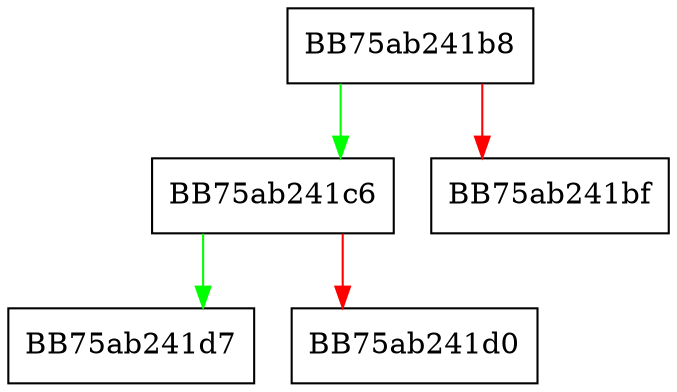 digraph hex_digit {
  node [shape="box"];
  graph [splines=ortho];
  BB75ab241b8 -> BB75ab241c6 [color="green"];
  BB75ab241b8 -> BB75ab241bf [color="red"];
  BB75ab241c6 -> BB75ab241d7 [color="green"];
  BB75ab241c6 -> BB75ab241d0 [color="red"];
}